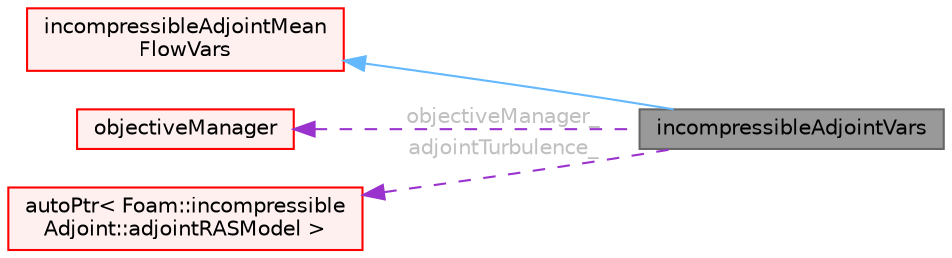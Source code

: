 digraph "incompressibleAdjointVars"
{
 // LATEX_PDF_SIZE
  bgcolor="transparent";
  edge [fontname=Helvetica,fontsize=10,labelfontname=Helvetica,labelfontsize=10];
  node [fontname=Helvetica,fontsize=10,shape=box,height=0.2,width=0.4];
  rankdir="LR";
  Node1 [id="Node000001",label="incompressibleAdjointVars",height=0.2,width=0.4,color="gray40", fillcolor="grey60", style="filled", fontcolor="black",tooltip="Class including all adjoint fields for incompressible flows."];
  Node2 -> Node1 [id="edge1_Node000001_Node000002",dir="back",color="steelblue1",style="solid",tooltip=" "];
  Node2 [id="Node000002",label="incompressibleAdjointMean\lFlowVars",height=0.2,width=0.4,color="red", fillcolor="#FFF0F0", style="filled",URL="$classFoam_1_1incompressibleAdjointMeanFlowVars.html",tooltip="Manages the adjoint mean flow fields and their mean values."];
  Node66 -> Node1 [id="edge2_Node000001_Node000066",dir="back",color="darkorchid3",style="dashed",tooltip=" ",label=" objectiveManager_",fontcolor="grey" ];
  Node66 [id="Node000066",label="objectiveManager",height=0.2,width=0.4,color="red", fillcolor="#FFF0F0", style="filled",URL="$classFoam_1_1objectiveManager.html",tooltip="class for managing incompressible objective functions."];
  Node71 -> Node1 [id="edge3_Node000001_Node000071",dir="back",color="darkorchid3",style="dashed",tooltip=" ",label=" adjointTurbulence_",fontcolor="grey" ];
  Node71 [id="Node000071",label="autoPtr\< Foam::incompressible\lAdjoint::adjointRASModel \>",height=0.2,width=0.4,color="red", fillcolor="#FFF0F0", style="filled",URL="$classFoam_1_1autoPtr.html",tooltip=" "];
}
